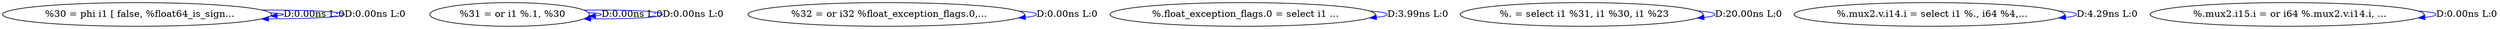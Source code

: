 digraph {
Node0x3745e00[label="  %30 = phi i1 [ false, %float64_is_sign..."];
Node0x3745e00 -> Node0x3745e00[label="D:0.00ns L:0",color=blue];
Node0x3745e00 -> Node0x3745e00[label="D:0.00ns L:0",color=blue];
Node0x3745ee0[label="  %31 = or i1 %.1, %30"];
Node0x3745ee0 -> Node0x3745ee0[label="D:0.00ns L:0",color=blue];
Node0x3745ee0 -> Node0x3745ee0[label="D:0.00ns L:0",color=blue];
Node0x3745fc0[label="  %32 = or i32 %float_exception_flags.0,..."];
Node0x3745fc0 -> Node0x3745fc0[label="D:0.00ns L:0",color=blue];
Node0x37460a0[label="  %.float_exception_flags.0 = select i1 ..."];
Node0x37460a0 -> Node0x37460a0[label="D:3.99ns L:0",color=blue];
Node0x3746200[label="  %. = select i1 %31, i1 %30, i1 %23"];
Node0x3746200 -> Node0x3746200[label="D:20.00ns L:0",color=blue];
Node0x37462e0[label="  %.mux2.v.i14.i = select i1 %., i64 %4,..."];
Node0x37462e0 -> Node0x37462e0[label="D:4.29ns L:0",color=blue];
Node0x37463c0[label="  %.mux2.i15.i = or i64 %.mux2.v.i14.i, ..."];
Node0x37463c0 -> Node0x37463c0[label="D:0.00ns L:0",color=blue];
}
